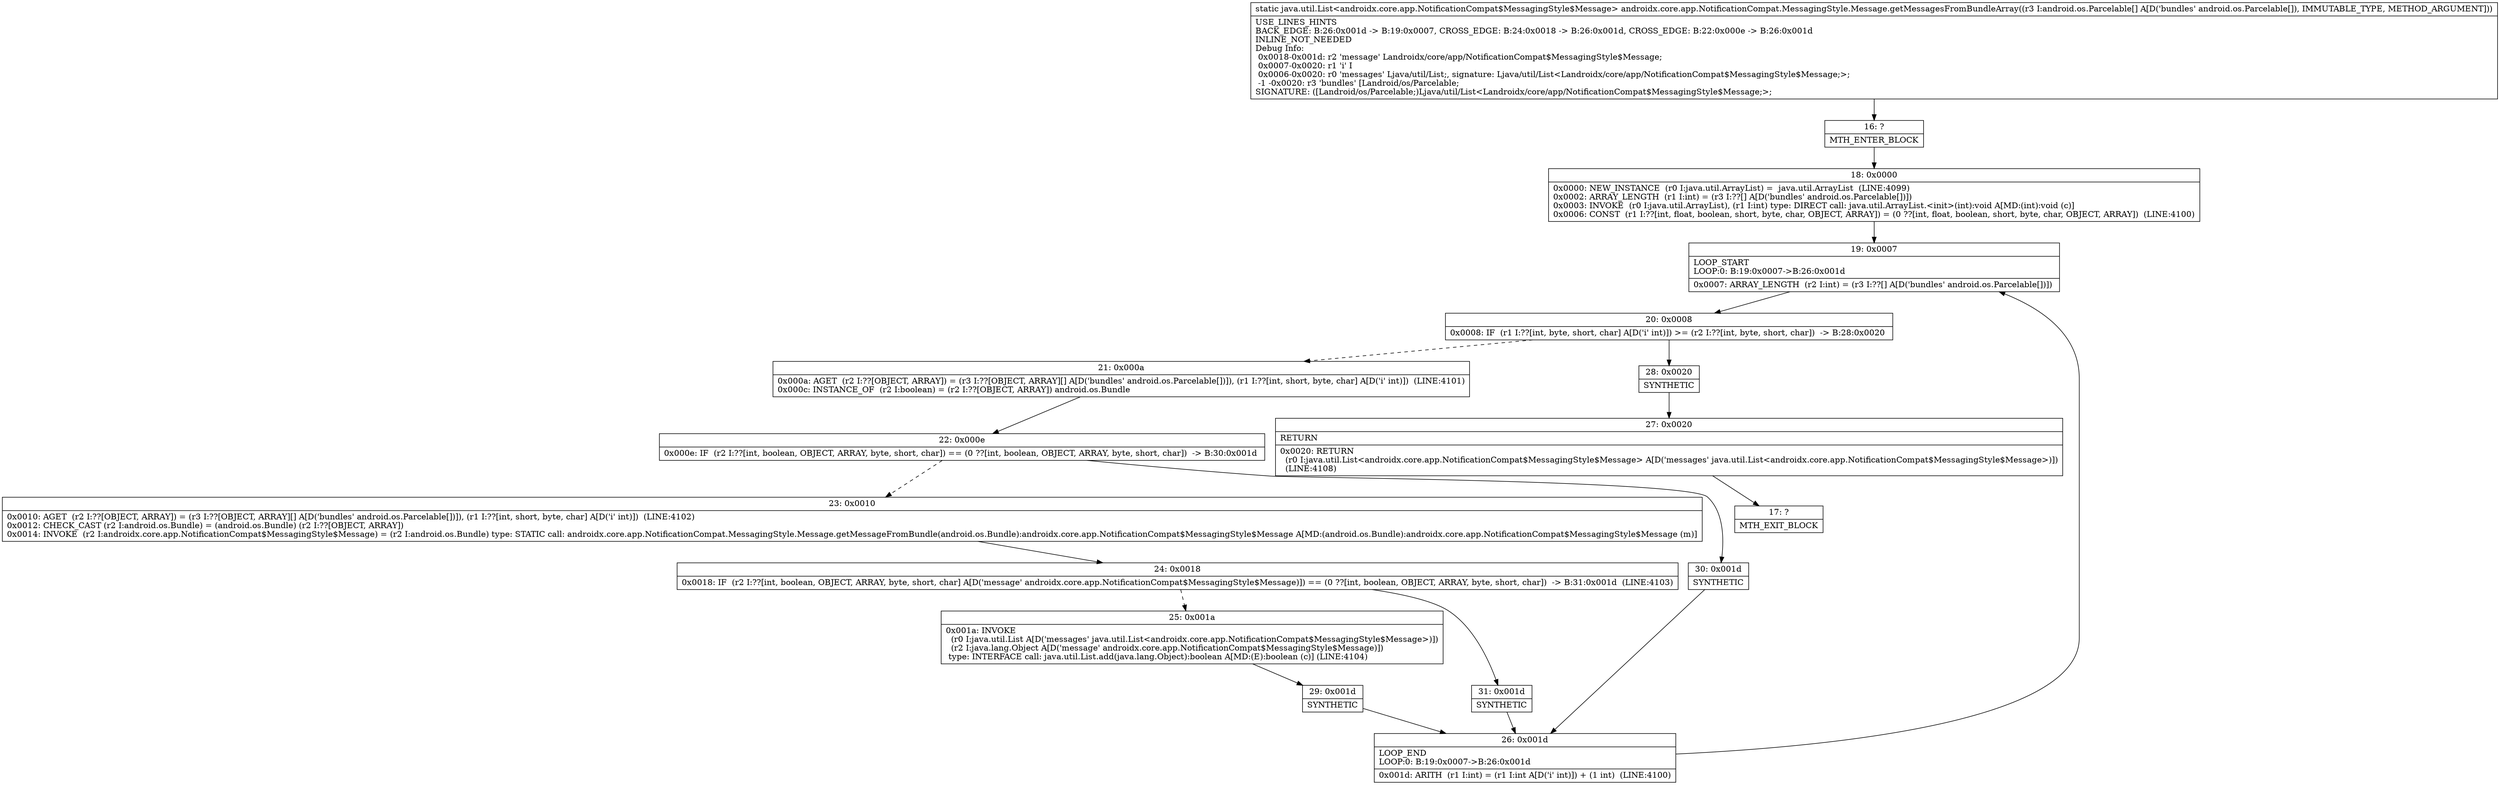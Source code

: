 digraph "CFG forandroidx.core.app.NotificationCompat.MessagingStyle.Message.getMessagesFromBundleArray([Landroid\/os\/Parcelable;)Ljava\/util\/List;" {
Node_16 [shape=record,label="{16\:\ ?|MTH_ENTER_BLOCK\l}"];
Node_18 [shape=record,label="{18\:\ 0x0000|0x0000: NEW_INSTANCE  (r0 I:java.util.ArrayList) =  java.util.ArrayList  (LINE:4099)\l0x0002: ARRAY_LENGTH  (r1 I:int) = (r3 I:??[] A[D('bundles' android.os.Parcelable[])]) \l0x0003: INVOKE  (r0 I:java.util.ArrayList), (r1 I:int) type: DIRECT call: java.util.ArrayList.\<init\>(int):void A[MD:(int):void (c)]\l0x0006: CONST  (r1 I:??[int, float, boolean, short, byte, char, OBJECT, ARRAY]) = (0 ??[int, float, boolean, short, byte, char, OBJECT, ARRAY])  (LINE:4100)\l}"];
Node_19 [shape=record,label="{19\:\ 0x0007|LOOP_START\lLOOP:0: B:19:0x0007\-\>B:26:0x001d\l|0x0007: ARRAY_LENGTH  (r2 I:int) = (r3 I:??[] A[D('bundles' android.os.Parcelable[])]) \l}"];
Node_20 [shape=record,label="{20\:\ 0x0008|0x0008: IF  (r1 I:??[int, byte, short, char] A[D('i' int)]) \>= (r2 I:??[int, byte, short, char])  \-\> B:28:0x0020 \l}"];
Node_21 [shape=record,label="{21\:\ 0x000a|0x000a: AGET  (r2 I:??[OBJECT, ARRAY]) = (r3 I:??[OBJECT, ARRAY][] A[D('bundles' android.os.Parcelable[])]), (r1 I:??[int, short, byte, char] A[D('i' int)])  (LINE:4101)\l0x000c: INSTANCE_OF  (r2 I:boolean) = (r2 I:??[OBJECT, ARRAY]) android.os.Bundle \l}"];
Node_22 [shape=record,label="{22\:\ 0x000e|0x000e: IF  (r2 I:??[int, boolean, OBJECT, ARRAY, byte, short, char]) == (0 ??[int, boolean, OBJECT, ARRAY, byte, short, char])  \-\> B:30:0x001d \l}"];
Node_23 [shape=record,label="{23\:\ 0x0010|0x0010: AGET  (r2 I:??[OBJECT, ARRAY]) = (r3 I:??[OBJECT, ARRAY][] A[D('bundles' android.os.Parcelable[])]), (r1 I:??[int, short, byte, char] A[D('i' int)])  (LINE:4102)\l0x0012: CHECK_CAST (r2 I:android.os.Bundle) = (android.os.Bundle) (r2 I:??[OBJECT, ARRAY]) \l0x0014: INVOKE  (r2 I:androidx.core.app.NotificationCompat$MessagingStyle$Message) = (r2 I:android.os.Bundle) type: STATIC call: androidx.core.app.NotificationCompat.MessagingStyle.Message.getMessageFromBundle(android.os.Bundle):androidx.core.app.NotificationCompat$MessagingStyle$Message A[MD:(android.os.Bundle):androidx.core.app.NotificationCompat$MessagingStyle$Message (m)]\l}"];
Node_24 [shape=record,label="{24\:\ 0x0018|0x0018: IF  (r2 I:??[int, boolean, OBJECT, ARRAY, byte, short, char] A[D('message' androidx.core.app.NotificationCompat$MessagingStyle$Message)]) == (0 ??[int, boolean, OBJECT, ARRAY, byte, short, char])  \-\> B:31:0x001d  (LINE:4103)\l}"];
Node_25 [shape=record,label="{25\:\ 0x001a|0x001a: INVOKE  \l  (r0 I:java.util.List A[D('messages' java.util.List\<androidx.core.app.NotificationCompat$MessagingStyle$Message\>)])\l  (r2 I:java.lang.Object A[D('message' androidx.core.app.NotificationCompat$MessagingStyle$Message)])\l type: INTERFACE call: java.util.List.add(java.lang.Object):boolean A[MD:(E):boolean (c)] (LINE:4104)\l}"];
Node_29 [shape=record,label="{29\:\ 0x001d|SYNTHETIC\l}"];
Node_26 [shape=record,label="{26\:\ 0x001d|LOOP_END\lLOOP:0: B:19:0x0007\-\>B:26:0x001d\l|0x001d: ARITH  (r1 I:int) = (r1 I:int A[D('i' int)]) + (1 int)  (LINE:4100)\l}"];
Node_31 [shape=record,label="{31\:\ 0x001d|SYNTHETIC\l}"];
Node_30 [shape=record,label="{30\:\ 0x001d|SYNTHETIC\l}"];
Node_28 [shape=record,label="{28\:\ 0x0020|SYNTHETIC\l}"];
Node_27 [shape=record,label="{27\:\ 0x0020|RETURN\l|0x0020: RETURN  \l  (r0 I:java.util.List\<androidx.core.app.NotificationCompat$MessagingStyle$Message\> A[D('messages' java.util.List\<androidx.core.app.NotificationCompat$MessagingStyle$Message\>)])\l  (LINE:4108)\l}"];
Node_17 [shape=record,label="{17\:\ ?|MTH_EXIT_BLOCK\l}"];
MethodNode[shape=record,label="{static java.util.List\<androidx.core.app.NotificationCompat$MessagingStyle$Message\> androidx.core.app.NotificationCompat.MessagingStyle.Message.getMessagesFromBundleArray((r3 I:android.os.Parcelable[] A[D('bundles' android.os.Parcelable[]), IMMUTABLE_TYPE, METHOD_ARGUMENT]))  | USE_LINES_HINTS\lBACK_EDGE: B:26:0x001d \-\> B:19:0x0007, CROSS_EDGE: B:24:0x0018 \-\> B:26:0x001d, CROSS_EDGE: B:22:0x000e \-\> B:26:0x001d\lINLINE_NOT_NEEDED\lDebug Info:\l  0x0018\-0x001d: r2 'message' Landroidx\/core\/app\/NotificationCompat$MessagingStyle$Message;\l  0x0007\-0x0020: r1 'i' I\l  0x0006\-0x0020: r0 'messages' Ljava\/util\/List;, signature: Ljava\/util\/List\<Landroidx\/core\/app\/NotificationCompat$MessagingStyle$Message;\>;\l  \-1 \-0x0020: r3 'bundles' [Landroid\/os\/Parcelable;\lSIGNATURE: ([Landroid\/os\/Parcelable;)Ljava\/util\/List\<Landroidx\/core\/app\/NotificationCompat$MessagingStyle$Message;\>;\l}"];
MethodNode -> Node_16;Node_16 -> Node_18;
Node_18 -> Node_19;
Node_19 -> Node_20;
Node_20 -> Node_21[style=dashed];
Node_20 -> Node_28;
Node_21 -> Node_22;
Node_22 -> Node_23[style=dashed];
Node_22 -> Node_30;
Node_23 -> Node_24;
Node_24 -> Node_25[style=dashed];
Node_24 -> Node_31;
Node_25 -> Node_29;
Node_29 -> Node_26;
Node_26 -> Node_19;
Node_31 -> Node_26;
Node_30 -> Node_26;
Node_28 -> Node_27;
Node_27 -> Node_17;
}

